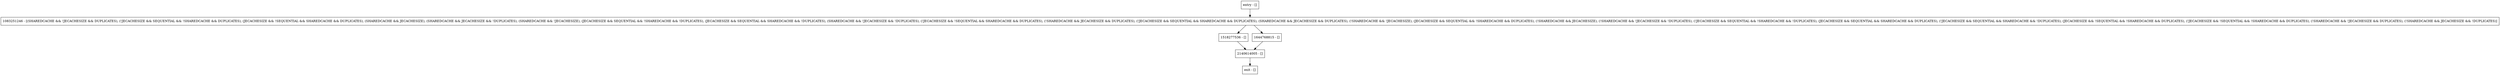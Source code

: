 digraph updateCacheUsage {
node [shape=record];
entry [label="entry - []"];
exit [label="exit - []"];
1518277536 [label="1518277536 - []"];
1644768815 [label="1644768815 - []"];
1083251246 [label="1083251246 - [(SHAREDCACHE && !JECACHESIZE && DUPLICATES), (!JECACHESIZE && SEQUENTIAL && !SHAREDCACHE && DUPLICATES), (JECACHESIZE && !SEQUENTIAL && SHAREDCACHE && DUPLICATES), (SHAREDCACHE && JECACHESIZE), (SHAREDCACHE && JECACHESIZE && !DUPLICATES), (SHAREDCACHE && !JECACHESIZE), (JECACHESIZE && SEQUENTIAL && !SHAREDCACHE && !DUPLICATES), (JECACHESIZE && SEQUENTIAL && SHAREDCACHE && !DUPLICATES), (SHAREDCACHE && !JECACHESIZE && !DUPLICATES), (!JECACHESIZE && !SEQUENTIAL && SHAREDCACHE && DUPLICATES), (!SHAREDCACHE && JECACHESIZE && DUPLICATES), (!JECACHESIZE && SEQUENTIAL && SHAREDCACHE && DUPLICATES), (SHAREDCACHE && JECACHESIZE && DUPLICATES), (!SHAREDCACHE && !JECACHESIZE), (JECACHESIZE && SEQUENTIAL && !SHAREDCACHE && DUPLICATES), (!SHAREDCACHE && JECACHESIZE), (!SHAREDCACHE && !JECACHESIZE && !DUPLICATES), (!JECACHESIZE && SEQUENTIAL && !SHAREDCACHE && !DUPLICATES), (JECACHESIZE && SEQUENTIAL && SHAREDCACHE && DUPLICATES), (!JECACHESIZE && SEQUENTIAL && SHAREDCACHE && !DUPLICATES), (JECACHESIZE && !SEQUENTIAL && !SHAREDCACHE && DUPLICATES), (!JECACHESIZE && !SEQUENTIAL && !SHAREDCACHE && DUPLICATES), (!SHAREDCACHE && !JECACHESIZE && DUPLICATES), (!SHAREDCACHE && JECACHESIZE && !DUPLICATES)]"];
2140614005 [label="2140614005 - []"];
entry;
exit;
entry -> 1083251246;
1518277536 -> 2140614005;
1644768815 -> 2140614005;
1083251246 -> 1518277536;
1083251246 -> 1644768815;
2140614005 -> exit;
}
